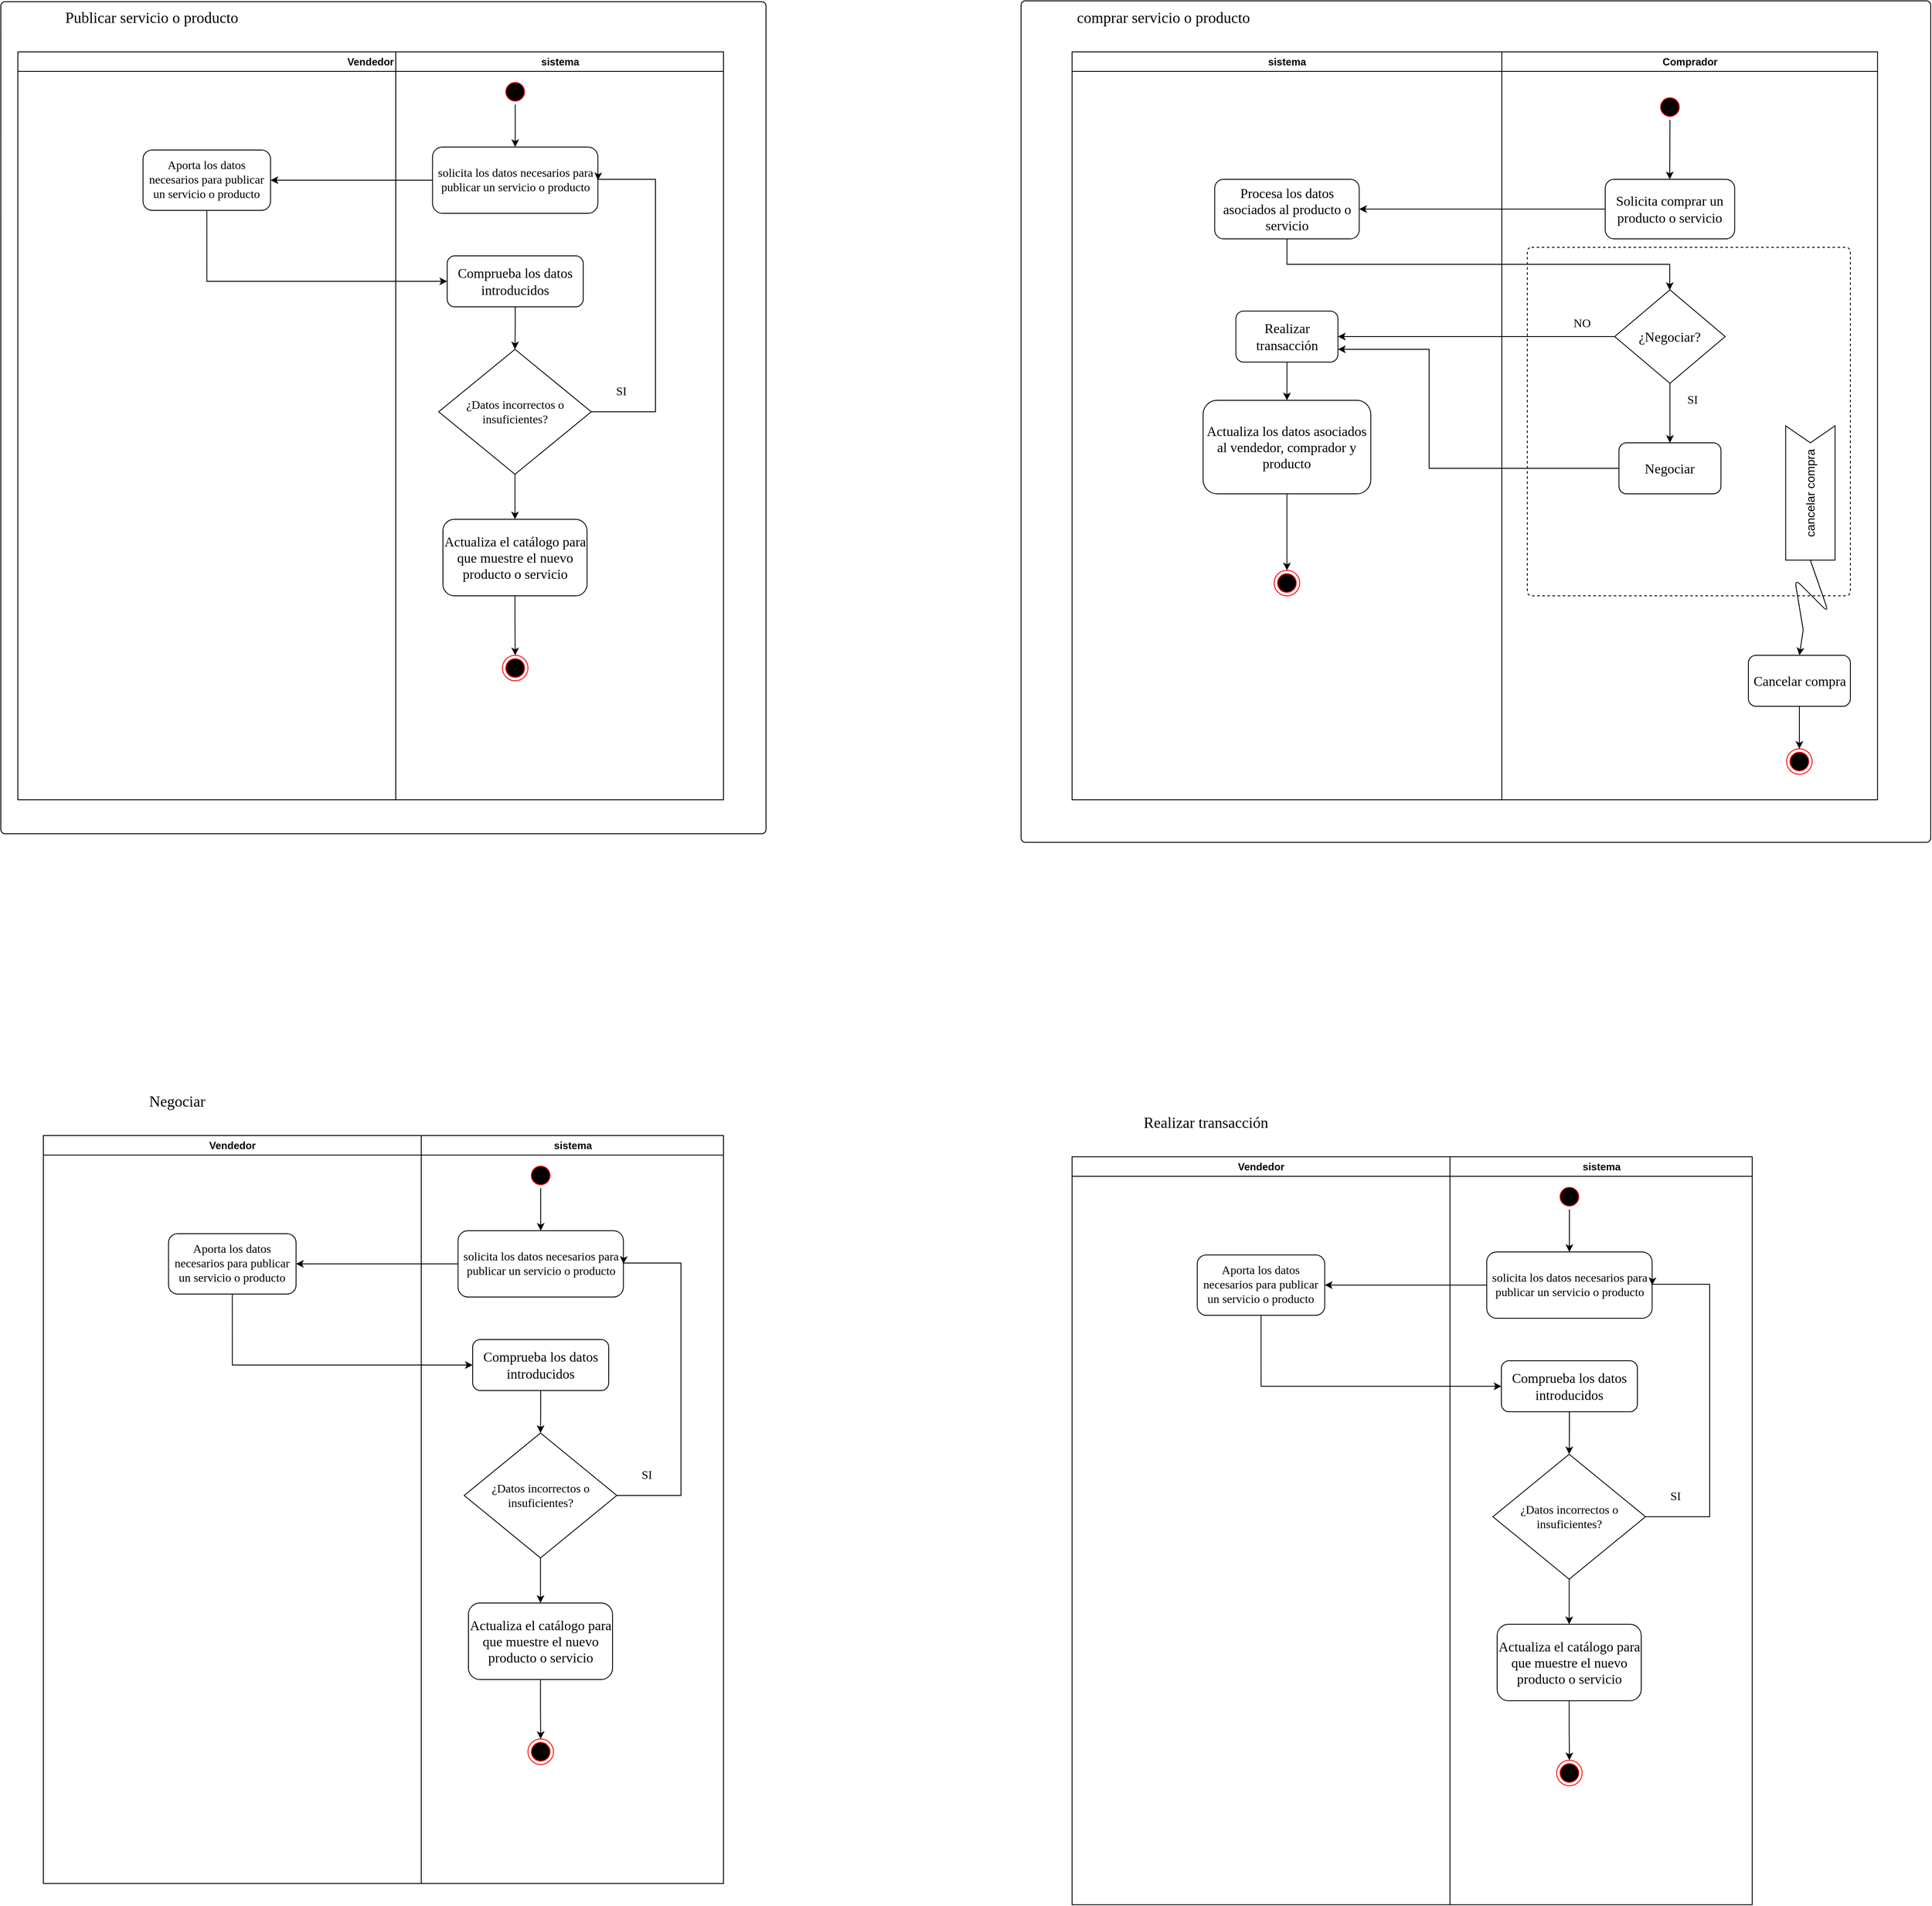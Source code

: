 <mxfile version="14.4.8" type="github">
  <diagram name="Page-1" id="e7e014a7-5840-1c2e-5031-d8a46d1fe8dd">
    <mxGraphModel dx="3939" dy="2149" grid="1" gridSize="10" guides="1" tooltips="1" connect="1" arrows="1" fold="1" page="1" pageScale="1" pageWidth="1169" pageHeight="826" background="#ffffff" math="0" shadow="0">
      <root>
        <mxCell id="0" />
        <mxCell id="1" parent="0" />
        <mxCell id="2" value="Vendedor" style="swimlane;whiteSpace=wrap" parent="1" vertex="1">
          <mxGeometry y="30" width="830" height="880" as="geometry" />
        </mxCell>
        <mxCell id="gee_4Xi57a-n7Dq6tal4-46" value="&lt;font face=&quot;Verdana&quot; style=&quot;font-size: 14px&quot;&gt;Aporta los datos necesarios para&amp;nbsp;&lt;/font&gt;&lt;span style=&quot;font-family: &amp;#34;verdana&amp;#34; ; font-size: 14px&quot;&gt;publicar un servicio o producto&lt;/span&gt;" style="rounded=1;whiteSpace=wrap;html=1;" vertex="1" parent="2">
          <mxGeometry x="147.25" y="115.5" width="150" height="71" as="geometry" />
        </mxCell>
        <mxCell id="gee_4Xi57a-n7Dq6tal4-111" value="" style="html=1;align=center;verticalAlign=top;rounded=1;absoluteArcSize=1;arcSize=10;dashed=0;fillColor=none;" vertex="1" parent="2">
          <mxGeometry x="-20" y="-59" width="900" height="979" as="geometry" />
        </mxCell>
        <mxCell id="3" value="sistema" style="swimlane;whiteSpace=wrap" parent="1" vertex="1">
          <mxGeometry x="444.5" y="30" width="385.5" height="880" as="geometry" />
        </mxCell>
        <mxCell id="13" value="" style="ellipse;shape=startState;fillColor=#000000;strokeColor=#ff0000;" parent="3" vertex="1">
          <mxGeometry x="125.5" y="32" width="30" height="30" as="geometry" />
        </mxCell>
        <mxCell id="gee_4Xi57a-n7Dq6tal4-42" value="&lt;font face=&quot;Verdana&quot;&gt;&lt;span style=&quot;font-size: 14px&quot;&gt;solicita los datos necesarios para publicar un servicio o producto&lt;/span&gt;&lt;/font&gt;" style="rounded=1;whiteSpace=wrap;html=1;" vertex="1" parent="3">
          <mxGeometry x="43.25" y="112" width="194.5" height="78" as="geometry" />
        </mxCell>
        <mxCell id="gee_4Xi57a-n7Dq6tal4-45" value="" style="endArrow=classic;html=1;exitX=0.5;exitY=1;exitDx=0;exitDy=0;" edge="1" parent="3" source="13" target="gee_4Xi57a-n7Dq6tal4-42">
          <mxGeometry width="50" height="50" relative="1" as="geometry">
            <mxPoint x="53.25" y="161" as="sourcePoint" />
            <mxPoint x="-64.5" y="161" as="targetPoint" />
          </mxGeometry>
        </mxCell>
        <mxCell id="gee_4Xi57a-n7Dq6tal4-50" style="edgeStyle=orthogonalEdgeStyle;rounded=0;orthogonalLoop=1;jettySize=auto;html=1;entryX=0.5;entryY=0;entryDx=0;entryDy=0;" edge="1" parent="3" source="gee_4Xi57a-n7Dq6tal4-48" target="gee_4Xi57a-n7Dq6tal4-49">
          <mxGeometry relative="1" as="geometry" />
        </mxCell>
        <mxCell id="gee_4Xi57a-n7Dq6tal4-48" value="&lt;font face=&quot;Verdana&quot; size=&quot;3&quot;&gt;Comprueba los datos introducidos&lt;/font&gt;" style="rounded=1;whiteSpace=wrap;html=1;" vertex="1" parent="3">
          <mxGeometry x="60.5" y="240" width="160" height="60" as="geometry" />
        </mxCell>
        <mxCell id="gee_4Xi57a-n7Dq6tal4-56" style="edgeStyle=orthogonalEdgeStyle;rounded=0;orthogonalLoop=1;jettySize=auto;html=1;entryX=0.5;entryY=0;entryDx=0;entryDy=0;" edge="1" parent="3" source="gee_4Xi57a-n7Dq6tal4-49" target="gee_4Xi57a-n7Dq6tal4-55">
          <mxGeometry relative="1" as="geometry" />
        </mxCell>
        <mxCell id="gee_4Xi57a-n7Dq6tal4-49" value="&lt;font face=&quot;Verdana&quot; style=&quot;font-size: 14px&quot;&gt;¿Datos incorrectos o insuficientes?&lt;/font&gt;" style="rhombus;whiteSpace=wrap;html=1;" vertex="1" parent="3">
          <mxGeometry x="50.5" y="350" width="179.5" height="147" as="geometry" />
        </mxCell>
        <mxCell id="gee_4Xi57a-n7Dq6tal4-53" style="edgeStyle=orthogonalEdgeStyle;rounded=0;orthogonalLoop=1;jettySize=auto;html=1;entryX=1;entryY=0.5;entryDx=0;entryDy=0;" edge="1" parent="3" source="gee_4Xi57a-n7Dq6tal4-49" target="gee_4Xi57a-n7Dq6tal4-42">
          <mxGeometry relative="1" as="geometry">
            <mxPoint x="295.5" y="150" as="targetPoint" />
            <Array as="points">
              <mxPoint x="305.5" y="424" />
              <mxPoint x="305.5" y="150" />
            </Array>
          </mxGeometry>
        </mxCell>
        <mxCell id="gee_4Xi57a-n7Dq6tal4-54" value="&lt;font face=&quot;Verdana&quot; style=&quot;font-size: 14px&quot;&gt;SI&lt;/font&gt;" style="text;html=1;strokeColor=none;fillColor=none;align=center;verticalAlign=middle;whiteSpace=wrap;rounded=0;" vertex="1" parent="3">
          <mxGeometry x="245.5" y="390" width="40" height="20" as="geometry" />
        </mxCell>
        <mxCell id="gee_4Xi57a-n7Dq6tal4-58" style="edgeStyle=orthogonalEdgeStyle;rounded=0;orthogonalLoop=1;jettySize=auto;html=1;entryX=0.5;entryY=0;entryDx=0;entryDy=0;" edge="1" parent="3" source="gee_4Xi57a-n7Dq6tal4-55" target="gee_4Xi57a-n7Dq6tal4-57">
          <mxGeometry relative="1" as="geometry" />
        </mxCell>
        <mxCell id="gee_4Xi57a-n7Dq6tal4-55" value="&lt;font face=&quot;Verdana&quot; size=&quot;3&quot;&gt;Actualiza el catálogo para que muestre el nuevo producto o servicio&lt;/font&gt;" style="rounded=1;whiteSpace=wrap;html=1;" vertex="1" parent="3">
          <mxGeometry x="55.5" y="550" width="169.5" height="90" as="geometry" />
        </mxCell>
        <mxCell id="gee_4Xi57a-n7Dq6tal4-57" value="" style="ellipse;shape=endState;fillColor=#000000;strokeColor=#ff0000" vertex="1" parent="3">
          <mxGeometry x="125.5" y="710" width="30" height="30" as="geometry" />
        </mxCell>
        <mxCell id="gee_4Xi57a-n7Dq6tal4-51" value="&lt;font face=&quot;Verdana&quot; style=&quot;font-size: 18px&quot;&gt;Publicar servicio o producto&lt;/font&gt;" style="text;html=1;strokeColor=none;fillColor=none;align=center;verticalAlign=middle;whiteSpace=wrap;rounded=0;" vertex="1" parent="3">
          <mxGeometry x="-434.5" y="-50" width="295" height="20" as="geometry" />
        </mxCell>
        <mxCell id="4" value="Comprador" style="swimlane;whiteSpace=wrap" parent="1" vertex="1">
          <mxGeometry x="1745.5" y="30" width="441.94" height="880" as="geometry" />
        </mxCell>
        <mxCell id="gee_4Xi57a-n7Dq6tal4-60" value="" style="ellipse;shape=startState;fillColor=#000000;strokeColor=#ff0000;" vertex="1" parent="4">
          <mxGeometry x="182.75" y="50" width="30" height="30" as="geometry" />
        </mxCell>
        <mxCell id="gee_4Xi57a-n7Dq6tal4-75" value="&lt;font face=&quot;Verdana&quot; size=&quot;3&quot;&gt;Solicita comprar un producto o servicio&lt;/font&gt;" style="rounded=1;whiteSpace=wrap;html=1;fillColor=none;" vertex="1" parent="4">
          <mxGeometry x="121.63" y="150" width="152.25" height="70" as="geometry" />
        </mxCell>
        <mxCell id="gee_4Xi57a-n7Dq6tal4-88" style="edgeStyle=orthogonalEdgeStyle;rounded=0;orthogonalLoop=1;jettySize=auto;html=1;entryX=0.5;entryY=0;entryDx=0;entryDy=0;" edge="1" parent="4" source="gee_4Xi57a-n7Dq6tal4-79" target="gee_4Xi57a-n7Dq6tal4-87">
          <mxGeometry relative="1" as="geometry" />
        </mxCell>
        <mxCell id="gee_4Xi57a-n7Dq6tal4-79" value="&lt;font face=&quot;Verdana&quot; size=&quot;3&quot;&gt;¿Negociar?&lt;/font&gt;" style="rhombus;whiteSpace=wrap;html=1;fillColor=none;" vertex="1" parent="4">
          <mxGeometry x="132.75" y="280" width="130" height="110" as="geometry" />
        </mxCell>
        <mxCell id="gee_4Xi57a-n7Dq6tal4-83" value="&lt;font face=&quot;Verdana&quot; style=&quot;font-size: 14px&quot;&gt;NO&lt;/font&gt;" style="text;html=1;strokeColor=none;fillColor=none;align=center;verticalAlign=middle;whiteSpace=wrap;rounded=0;" vertex="1" parent="4">
          <mxGeometry x="74.5" y="310" width="40" height="20" as="geometry" />
        </mxCell>
        <mxCell id="gee_4Xi57a-n7Dq6tal4-87" value="&lt;font face=&quot;Verdana&quot; size=&quot;3&quot;&gt;Negociar&lt;/font&gt;" style="rounded=1;whiteSpace=wrap;html=1;fillColor=none;" vertex="1" parent="4">
          <mxGeometry x="137.75" y="460" width="120" height="60" as="geometry" />
        </mxCell>
        <mxCell id="gee_4Xi57a-n7Dq6tal4-90" value="&lt;font face=&quot;Verdana&quot; style=&quot;font-size: 14px&quot;&gt;SI&lt;/font&gt;" style="text;html=1;strokeColor=none;fillColor=none;align=center;verticalAlign=middle;whiteSpace=wrap;rounded=0;" vertex="1" parent="4">
          <mxGeometry x="204.5" y="400" width="40" height="20" as="geometry" />
        </mxCell>
        <mxCell id="gee_4Xi57a-n7Dq6tal4-95" value="" style="html=1;align=center;verticalAlign=top;rounded=1;absoluteArcSize=1;arcSize=10;dashed=1;fillColor=none;" vertex="1" parent="4">
          <mxGeometry x="30" y="230" width="380" height="410" as="geometry" />
        </mxCell>
        <mxCell id="gee_4Xi57a-n7Dq6tal4-96" value="cancelar compra" style="html=1;shape=mxgraph.infographic.ribbonSimple;notch1=20;notch2=0;align=center;verticalAlign=middle;fontSize=14;fontStyle=0;flipH=1;fillColor=#FFFFFF;rotation=-90;" vertex="1" parent="4">
          <mxGeometry x="283.88" y="490" width="158.06" height="58.06" as="geometry" />
        </mxCell>
        <mxCell id="gee_4Xi57a-n7Dq6tal4-105" value="" style="endArrow=none;html=1;entryX=1;entryY=0.5;entryDx=0;entryDy=0;entryPerimeter=0;" edge="1" parent="4" target="gee_4Xi57a-n7Dq6tal4-96">
          <mxGeometry width="50" height="50" relative="1" as="geometry">
            <mxPoint x="354.5" y="680" as="sourcePoint" />
            <mxPoint x="44.5" y="490" as="targetPoint" />
            <Array as="points">
              <mxPoint x="344.5" y="620" />
              <mxPoint x="384.5" y="660" />
            </Array>
          </mxGeometry>
        </mxCell>
        <mxCell id="gee_4Xi57a-n7Dq6tal4-106" value="&lt;font face=&quot;Verdana&quot; size=&quot;3&quot;&gt;Cancelar compra&lt;/font&gt;" style="rounded=1;whiteSpace=wrap;html=1;fillColor=none;" vertex="1" parent="4">
          <mxGeometry x="290" y="710" width="120" height="60" as="geometry" />
        </mxCell>
        <mxCell id="gee_4Xi57a-n7Dq6tal4-108" value="" style="ellipse;shape=endState;fillColor=#000000;strokeColor=#ff0000" vertex="1" parent="4">
          <mxGeometry x="335" y="820" width="30" height="30" as="geometry" />
        </mxCell>
        <mxCell id="gee_4Xi57a-n7Dq6tal4-109" value="" style="endArrow=classic;html=1;exitX=0.5;exitY=1;exitDx=0;exitDy=0;entryX=0.5;entryY=0;entryDx=0;entryDy=0;" edge="1" parent="4" source="gee_4Xi57a-n7Dq6tal4-106" target="gee_4Xi57a-n7Dq6tal4-108">
          <mxGeometry width="50" height="50" relative="1" as="geometry">
            <mxPoint x="-5.5" y="530" as="sourcePoint" />
            <mxPoint x="44.5" y="480" as="targetPoint" />
          </mxGeometry>
        </mxCell>
        <mxCell id="gee_4Xi57a-n7Dq6tal4-44" value="" style="endArrow=classic;html=1;exitX=0;exitY=0.5;exitDx=0;exitDy=0;entryX=1;entryY=0.5;entryDx=0;entryDy=0;" edge="1" parent="1" source="gee_4Xi57a-n7Dq6tal4-42" target="gee_4Xi57a-n7Dq6tal4-46">
          <mxGeometry width="50" height="50" relative="1" as="geometry">
            <mxPoint x="620" y="420" as="sourcePoint" />
            <mxPoint x="370" y="181" as="targetPoint" />
          </mxGeometry>
        </mxCell>
        <mxCell id="gee_4Xi57a-n7Dq6tal4-47" style="edgeStyle=orthogonalEdgeStyle;rounded=0;orthogonalLoop=1;jettySize=auto;html=1;exitX=0.5;exitY=1;exitDx=0;exitDy=0;entryX=0;entryY=0.5;entryDx=0;entryDy=0;" edge="1" parent="1" source="gee_4Xi57a-n7Dq6tal4-46" target="gee_4Xi57a-n7Dq6tal4-48">
          <mxGeometry relative="1" as="geometry">
            <mxPoint x="490" y="300" as="targetPoint" />
            <Array as="points">
              <mxPoint x="222" y="300" />
            </Array>
          </mxGeometry>
        </mxCell>
        <mxCell id="gee_4Xi57a-n7Dq6tal4-52" value="&lt;font face=&quot;Verdana&quot; style=&quot;font-size: 18px&quot;&gt;comprar servicio o producto&lt;/font&gt;" style="text;html=1;strokeColor=none;fillColor=none;align=center;verticalAlign=middle;whiteSpace=wrap;rounded=0;" vertex="1" parent="1">
          <mxGeometry x="1200" y="-20" width="295" height="20" as="geometry" />
        </mxCell>
        <mxCell id="gee_4Xi57a-n7Dq6tal4-59" value="sistema" style="swimlane;whiteSpace=wrap" vertex="1" parent="1">
          <mxGeometry x="1240" y="30" width="505.5" height="880" as="geometry" />
        </mxCell>
        <mxCell id="gee_4Xi57a-n7Dq6tal4-62" value="" style="endArrow=classic;html=1;exitX=0.5;exitY=1;exitDx=0;exitDy=0;" edge="1" parent="gee_4Xi57a-n7Dq6tal4-59" source="gee_4Xi57a-n7Dq6tal4-60">
          <mxGeometry width="50" height="50" relative="1" as="geometry">
            <mxPoint x="53.25" y="161" as="sourcePoint" />
            <mxPoint x="703" y="150" as="targetPoint" />
          </mxGeometry>
        </mxCell>
        <mxCell id="gee_4Xi57a-n7Dq6tal4-71" value="" style="ellipse;shape=endState;fillColor=#000000;strokeColor=#ff0000" vertex="1" parent="gee_4Xi57a-n7Dq6tal4-59">
          <mxGeometry x="237.75" y="610" width="30" height="30" as="geometry" />
        </mxCell>
        <mxCell id="gee_4Xi57a-n7Dq6tal4-76" value="&lt;font face=&quot;Verdana&quot; size=&quot;3&quot;&gt;Procesa los datos asociados al producto o servicio&lt;/font&gt;" style="rounded=1;whiteSpace=wrap;html=1;fillColor=none;" vertex="1" parent="gee_4Xi57a-n7Dq6tal4-59">
          <mxGeometry x="167.75" y="150" width="170" height="70" as="geometry" />
        </mxCell>
        <mxCell id="gee_4Xi57a-n7Dq6tal4-85" style="edgeStyle=orthogonalEdgeStyle;rounded=0;orthogonalLoop=1;jettySize=auto;html=1;entryX=0.5;entryY=0;entryDx=0;entryDy=0;" edge="1" parent="gee_4Xi57a-n7Dq6tal4-59" source="gee_4Xi57a-n7Dq6tal4-81" target="gee_4Xi57a-n7Dq6tal4-84">
          <mxGeometry relative="1" as="geometry" />
        </mxCell>
        <mxCell id="gee_4Xi57a-n7Dq6tal4-81" value="&lt;font face=&quot;Verdana&quot; size=&quot;3&quot;&gt;Realizar transacción&lt;/font&gt;" style="rounded=1;whiteSpace=wrap;html=1;fillColor=none;" vertex="1" parent="gee_4Xi57a-n7Dq6tal4-59">
          <mxGeometry x="192.75" y="305" width="120" height="60" as="geometry" />
        </mxCell>
        <mxCell id="gee_4Xi57a-n7Dq6tal4-86" style="edgeStyle=orthogonalEdgeStyle;rounded=0;orthogonalLoop=1;jettySize=auto;html=1;entryX=0.5;entryY=0;entryDx=0;entryDy=0;" edge="1" parent="gee_4Xi57a-n7Dq6tal4-59" source="gee_4Xi57a-n7Dq6tal4-84" target="gee_4Xi57a-n7Dq6tal4-71">
          <mxGeometry relative="1" as="geometry" />
        </mxCell>
        <mxCell id="gee_4Xi57a-n7Dq6tal4-84" value="&lt;font face=&quot;Verdana&quot; size=&quot;3&quot;&gt;Actualiza los datos asociados al vendedor, comprador y producto&lt;/font&gt;" style="rounded=1;whiteSpace=wrap;html=1;fillColor=none;" vertex="1" parent="gee_4Xi57a-n7Dq6tal4-59">
          <mxGeometry x="154.12" y="410" width="197.25" height="110" as="geometry" />
        </mxCell>
        <mxCell id="gee_4Xi57a-n7Dq6tal4-77" style="edgeStyle=orthogonalEdgeStyle;rounded=0;orthogonalLoop=1;jettySize=auto;html=1;" edge="1" parent="1" source="gee_4Xi57a-n7Dq6tal4-75" target="gee_4Xi57a-n7Dq6tal4-76">
          <mxGeometry relative="1" as="geometry" />
        </mxCell>
        <mxCell id="gee_4Xi57a-n7Dq6tal4-80" style="edgeStyle=orthogonalEdgeStyle;rounded=0;orthogonalLoop=1;jettySize=auto;html=1;" edge="1" parent="1" source="gee_4Xi57a-n7Dq6tal4-76" target="gee_4Xi57a-n7Dq6tal4-79">
          <mxGeometry relative="1" as="geometry">
            <mxPoint x="1860" y="350" as="targetPoint" />
            <Array as="points">
              <mxPoint x="1493" y="280" />
              <mxPoint x="1943" y="280" />
            </Array>
          </mxGeometry>
        </mxCell>
        <mxCell id="gee_4Xi57a-n7Dq6tal4-82" style="edgeStyle=orthogonalEdgeStyle;rounded=0;orthogonalLoop=1;jettySize=auto;html=1;entryX=1;entryY=0.5;entryDx=0;entryDy=0;" edge="1" parent="1" source="gee_4Xi57a-n7Dq6tal4-79" target="gee_4Xi57a-n7Dq6tal4-81">
          <mxGeometry relative="1" as="geometry" />
        </mxCell>
        <mxCell id="gee_4Xi57a-n7Dq6tal4-89" style="edgeStyle=orthogonalEdgeStyle;rounded=0;orthogonalLoop=1;jettySize=auto;html=1;entryX=1;entryY=0.75;entryDx=0;entryDy=0;" edge="1" parent="1" source="gee_4Xi57a-n7Dq6tal4-87" target="gee_4Xi57a-n7Dq6tal4-81">
          <mxGeometry relative="1" as="geometry">
            <mxPoint x="1650" y="380" as="targetPoint" />
            <Array as="points">
              <mxPoint x="1660" y="520" />
              <mxPoint x="1660" y="380" />
            </Array>
          </mxGeometry>
        </mxCell>
        <mxCell id="gee_4Xi57a-n7Dq6tal4-107" value="" style="endArrow=classic;html=1;entryX=0.5;entryY=0;entryDx=0;entryDy=0;" edge="1" parent="1" target="gee_4Xi57a-n7Dq6tal4-106">
          <mxGeometry width="50" height="50" relative="1" as="geometry">
            <mxPoint x="2100" y="710" as="sourcePoint" />
            <mxPoint x="1790" y="510" as="targetPoint" />
          </mxGeometry>
        </mxCell>
        <mxCell id="gee_4Xi57a-n7Dq6tal4-110" value="" style="html=1;align=center;verticalAlign=top;rounded=1;absoluteArcSize=1;arcSize=10;dashed=0;fillColor=none;" vertex="1" parent="1">
          <mxGeometry x="1180" y="-30" width="1070" height="990" as="geometry" />
        </mxCell>
        <mxCell id="gee_4Xi57a-n7Dq6tal4-112" value="Vendedor" style="swimlane;whiteSpace=wrap" vertex="1" parent="1">
          <mxGeometry x="30" y="1305" width="444.5" height="880" as="geometry" />
        </mxCell>
        <mxCell id="gee_4Xi57a-n7Dq6tal4-113" value="&lt;font face=&quot;Verdana&quot; style=&quot;font-size: 14px&quot;&gt;Aporta los datos necesarios para&amp;nbsp;&lt;/font&gt;&lt;span style=&quot;font-family: &amp;#34;verdana&amp;#34; ; font-size: 14px&quot;&gt;publicar un servicio o producto&lt;/span&gt;" style="rounded=1;whiteSpace=wrap;html=1;" vertex="1" parent="gee_4Xi57a-n7Dq6tal4-112">
          <mxGeometry x="147.25" y="115.5" width="150" height="71" as="geometry" />
        </mxCell>
        <mxCell id="gee_4Xi57a-n7Dq6tal4-114" value="sistema" style="swimlane;whiteSpace=wrap" vertex="1" parent="1">
          <mxGeometry x="474.5" y="1305" width="355.5" height="880" as="geometry" />
        </mxCell>
        <mxCell id="gee_4Xi57a-n7Dq6tal4-115" value="" style="ellipse;shape=startState;fillColor=#000000;strokeColor=#ff0000;" vertex="1" parent="gee_4Xi57a-n7Dq6tal4-114">
          <mxGeometry x="125.5" y="32" width="30" height="30" as="geometry" />
        </mxCell>
        <mxCell id="gee_4Xi57a-n7Dq6tal4-116" value="&lt;font face=&quot;Verdana&quot;&gt;&lt;span style=&quot;font-size: 14px&quot;&gt;solicita los datos necesarios para publicar un servicio o producto&lt;/span&gt;&lt;/font&gt;" style="rounded=1;whiteSpace=wrap;html=1;" vertex="1" parent="gee_4Xi57a-n7Dq6tal4-114">
          <mxGeometry x="43.25" y="112" width="194.5" height="78" as="geometry" />
        </mxCell>
        <mxCell id="gee_4Xi57a-n7Dq6tal4-117" value="" style="endArrow=classic;html=1;exitX=0.5;exitY=1;exitDx=0;exitDy=0;" edge="1" parent="gee_4Xi57a-n7Dq6tal4-114" source="gee_4Xi57a-n7Dq6tal4-115" target="gee_4Xi57a-n7Dq6tal4-116">
          <mxGeometry width="50" height="50" relative="1" as="geometry">
            <mxPoint x="53.25" y="161" as="sourcePoint" />
            <mxPoint x="-64.5" y="161" as="targetPoint" />
          </mxGeometry>
        </mxCell>
        <mxCell id="gee_4Xi57a-n7Dq6tal4-118" style="edgeStyle=orthogonalEdgeStyle;rounded=0;orthogonalLoop=1;jettySize=auto;html=1;entryX=0.5;entryY=0;entryDx=0;entryDy=0;" edge="1" parent="gee_4Xi57a-n7Dq6tal4-114" source="gee_4Xi57a-n7Dq6tal4-119" target="gee_4Xi57a-n7Dq6tal4-121">
          <mxGeometry relative="1" as="geometry" />
        </mxCell>
        <mxCell id="gee_4Xi57a-n7Dq6tal4-119" value="&lt;font face=&quot;Verdana&quot; size=&quot;3&quot;&gt;Comprueba los datos introducidos&lt;/font&gt;" style="rounded=1;whiteSpace=wrap;html=1;" vertex="1" parent="gee_4Xi57a-n7Dq6tal4-114">
          <mxGeometry x="60.5" y="240" width="160" height="60" as="geometry" />
        </mxCell>
        <mxCell id="gee_4Xi57a-n7Dq6tal4-120" style="edgeStyle=orthogonalEdgeStyle;rounded=0;orthogonalLoop=1;jettySize=auto;html=1;entryX=0.5;entryY=0;entryDx=0;entryDy=0;" edge="1" parent="gee_4Xi57a-n7Dq6tal4-114" source="gee_4Xi57a-n7Dq6tal4-121" target="gee_4Xi57a-n7Dq6tal4-125">
          <mxGeometry relative="1" as="geometry" />
        </mxCell>
        <mxCell id="gee_4Xi57a-n7Dq6tal4-121" value="&lt;font face=&quot;Verdana&quot; style=&quot;font-size: 14px&quot;&gt;¿Datos incorrectos o insuficientes?&lt;/font&gt;" style="rhombus;whiteSpace=wrap;html=1;" vertex="1" parent="gee_4Xi57a-n7Dq6tal4-114">
          <mxGeometry x="50.5" y="350" width="179.5" height="147" as="geometry" />
        </mxCell>
        <mxCell id="gee_4Xi57a-n7Dq6tal4-122" style="edgeStyle=orthogonalEdgeStyle;rounded=0;orthogonalLoop=1;jettySize=auto;html=1;entryX=1;entryY=0.5;entryDx=0;entryDy=0;" edge="1" parent="gee_4Xi57a-n7Dq6tal4-114" source="gee_4Xi57a-n7Dq6tal4-121" target="gee_4Xi57a-n7Dq6tal4-116">
          <mxGeometry relative="1" as="geometry">
            <mxPoint x="295.5" y="150" as="targetPoint" />
            <Array as="points">
              <mxPoint x="305.5" y="424" />
              <mxPoint x="305.5" y="150" />
            </Array>
          </mxGeometry>
        </mxCell>
        <mxCell id="gee_4Xi57a-n7Dq6tal4-123" value="&lt;font face=&quot;Verdana&quot; style=&quot;font-size: 14px&quot;&gt;SI&lt;/font&gt;" style="text;html=1;strokeColor=none;fillColor=none;align=center;verticalAlign=middle;whiteSpace=wrap;rounded=0;" vertex="1" parent="gee_4Xi57a-n7Dq6tal4-114">
          <mxGeometry x="245.5" y="390" width="40" height="20" as="geometry" />
        </mxCell>
        <mxCell id="gee_4Xi57a-n7Dq6tal4-124" style="edgeStyle=orthogonalEdgeStyle;rounded=0;orthogonalLoop=1;jettySize=auto;html=1;entryX=0.5;entryY=0;entryDx=0;entryDy=0;" edge="1" parent="gee_4Xi57a-n7Dq6tal4-114" source="gee_4Xi57a-n7Dq6tal4-125" target="gee_4Xi57a-n7Dq6tal4-126">
          <mxGeometry relative="1" as="geometry" />
        </mxCell>
        <mxCell id="gee_4Xi57a-n7Dq6tal4-125" value="&lt;font face=&quot;Verdana&quot; size=&quot;3&quot;&gt;Actualiza el catálogo para que muestre el nuevo producto o servicio&lt;/font&gt;" style="rounded=1;whiteSpace=wrap;html=1;" vertex="1" parent="gee_4Xi57a-n7Dq6tal4-114">
          <mxGeometry x="55.5" y="550" width="169.5" height="90" as="geometry" />
        </mxCell>
        <mxCell id="gee_4Xi57a-n7Dq6tal4-126" value="" style="ellipse;shape=endState;fillColor=#000000;strokeColor=#ff0000" vertex="1" parent="gee_4Xi57a-n7Dq6tal4-114">
          <mxGeometry x="125.5" y="710" width="30" height="30" as="geometry" />
        </mxCell>
        <mxCell id="gee_4Xi57a-n7Dq6tal4-127" value="&lt;font face=&quot;Verdana&quot; style=&quot;font-size: 18px&quot;&gt;Negociar&lt;/font&gt;" style="text;html=1;strokeColor=none;fillColor=none;align=center;verticalAlign=middle;whiteSpace=wrap;rounded=0;" vertex="1" parent="gee_4Xi57a-n7Dq6tal4-114">
          <mxGeometry x="-434.5" y="-50" width="295" height="20" as="geometry" />
        </mxCell>
        <mxCell id="gee_4Xi57a-n7Dq6tal4-128" value="" style="endArrow=classic;html=1;exitX=0;exitY=0.5;exitDx=0;exitDy=0;entryX=1;entryY=0.5;entryDx=0;entryDy=0;" edge="1" parent="1" source="gee_4Xi57a-n7Dq6tal4-116" target="gee_4Xi57a-n7Dq6tal4-113">
          <mxGeometry width="50" height="50" relative="1" as="geometry">
            <mxPoint x="650" y="1695" as="sourcePoint" />
            <mxPoint x="400" y="1456" as="targetPoint" />
          </mxGeometry>
        </mxCell>
        <mxCell id="gee_4Xi57a-n7Dq6tal4-129" style="edgeStyle=orthogonalEdgeStyle;rounded=0;orthogonalLoop=1;jettySize=auto;html=1;exitX=0.5;exitY=1;exitDx=0;exitDy=0;entryX=0;entryY=0.5;entryDx=0;entryDy=0;" edge="1" parent="1" source="gee_4Xi57a-n7Dq6tal4-113" target="gee_4Xi57a-n7Dq6tal4-119">
          <mxGeometry relative="1" as="geometry">
            <mxPoint x="520" y="1575" as="targetPoint" />
            <Array as="points">
              <mxPoint x="252" y="1575" />
            </Array>
          </mxGeometry>
        </mxCell>
        <mxCell id="gee_4Xi57a-n7Dq6tal4-130" value="Vendedor" style="swimlane;whiteSpace=wrap" vertex="1" parent="1">
          <mxGeometry x="1240" y="1330" width="444.5" height="880" as="geometry" />
        </mxCell>
        <mxCell id="gee_4Xi57a-n7Dq6tal4-131" value="&lt;font face=&quot;Verdana&quot; style=&quot;font-size: 14px&quot;&gt;Aporta los datos necesarios para&amp;nbsp;&lt;/font&gt;&lt;span style=&quot;font-family: &amp;#34;verdana&amp;#34; ; font-size: 14px&quot;&gt;publicar un servicio o producto&lt;/span&gt;" style="rounded=1;whiteSpace=wrap;html=1;" vertex="1" parent="gee_4Xi57a-n7Dq6tal4-130">
          <mxGeometry x="147.25" y="115.5" width="150" height="71" as="geometry" />
        </mxCell>
        <mxCell id="gee_4Xi57a-n7Dq6tal4-132" value="sistema" style="swimlane;whiteSpace=wrap" vertex="1" parent="1">
          <mxGeometry x="1684.5" y="1330" width="355.5" height="880" as="geometry" />
        </mxCell>
        <mxCell id="gee_4Xi57a-n7Dq6tal4-133" value="" style="ellipse;shape=startState;fillColor=#000000;strokeColor=#ff0000;" vertex="1" parent="gee_4Xi57a-n7Dq6tal4-132">
          <mxGeometry x="125.5" y="32" width="30" height="30" as="geometry" />
        </mxCell>
        <mxCell id="gee_4Xi57a-n7Dq6tal4-134" value="&lt;font face=&quot;Verdana&quot;&gt;&lt;span style=&quot;font-size: 14px&quot;&gt;solicita los datos necesarios para publicar un servicio o producto&lt;/span&gt;&lt;/font&gt;" style="rounded=1;whiteSpace=wrap;html=1;" vertex="1" parent="gee_4Xi57a-n7Dq6tal4-132">
          <mxGeometry x="43.25" y="112" width="194.5" height="78" as="geometry" />
        </mxCell>
        <mxCell id="gee_4Xi57a-n7Dq6tal4-135" value="" style="endArrow=classic;html=1;exitX=0.5;exitY=1;exitDx=0;exitDy=0;" edge="1" parent="gee_4Xi57a-n7Dq6tal4-132" source="gee_4Xi57a-n7Dq6tal4-133" target="gee_4Xi57a-n7Dq6tal4-134">
          <mxGeometry width="50" height="50" relative="1" as="geometry">
            <mxPoint x="53.25" y="161" as="sourcePoint" />
            <mxPoint x="-64.5" y="161" as="targetPoint" />
          </mxGeometry>
        </mxCell>
        <mxCell id="gee_4Xi57a-n7Dq6tal4-136" style="edgeStyle=orthogonalEdgeStyle;rounded=0;orthogonalLoop=1;jettySize=auto;html=1;entryX=0.5;entryY=0;entryDx=0;entryDy=0;" edge="1" parent="gee_4Xi57a-n7Dq6tal4-132" source="gee_4Xi57a-n7Dq6tal4-137" target="gee_4Xi57a-n7Dq6tal4-139">
          <mxGeometry relative="1" as="geometry" />
        </mxCell>
        <mxCell id="gee_4Xi57a-n7Dq6tal4-137" value="&lt;font face=&quot;Verdana&quot; size=&quot;3&quot;&gt;Comprueba los datos introducidos&lt;/font&gt;" style="rounded=1;whiteSpace=wrap;html=1;" vertex="1" parent="gee_4Xi57a-n7Dq6tal4-132">
          <mxGeometry x="60.5" y="240" width="160" height="60" as="geometry" />
        </mxCell>
        <mxCell id="gee_4Xi57a-n7Dq6tal4-138" style="edgeStyle=orthogonalEdgeStyle;rounded=0;orthogonalLoop=1;jettySize=auto;html=1;entryX=0.5;entryY=0;entryDx=0;entryDy=0;" edge="1" parent="gee_4Xi57a-n7Dq6tal4-132" source="gee_4Xi57a-n7Dq6tal4-139" target="gee_4Xi57a-n7Dq6tal4-143">
          <mxGeometry relative="1" as="geometry" />
        </mxCell>
        <mxCell id="gee_4Xi57a-n7Dq6tal4-139" value="&lt;font face=&quot;Verdana&quot; style=&quot;font-size: 14px&quot;&gt;¿Datos incorrectos o insuficientes?&lt;/font&gt;" style="rhombus;whiteSpace=wrap;html=1;" vertex="1" parent="gee_4Xi57a-n7Dq6tal4-132">
          <mxGeometry x="50.5" y="350" width="179.5" height="147" as="geometry" />
        </mxCell>
        <mxCell id="gee_4Xi57a-n7Dq6tal4-140" style="edgeStyle=orthogonalEdgeStyle;rounded=0;orthogonalLoop=1;jettySize=auto;html=1;entryX=1;entryY=0.5;entryDx=0;entryDy=0;" edge="1" parent="gee_4Xi57a-n7Dq6tal4-132" source="gee_4Xi57a-n7Dq6tal4-139" target="gee_4Xi57a-n7Dq6tal4-134">
          <mxGeometry relative="1" as="geometry">
            <mxPoint x="295.5" y="150" as="targetPoint" />
            <Array as="points">
              <mxPoint x="305.5" y="424" />
              <mxPoint x="305.5" y="150" />
            </Array>
          </mxGeometry>
        </mxCell>
        <mxCell id="gee_4Xi57a-n7Dq6tal4-141" value="&lt;font face=&quot;Verdana&quot; style=&quot;font-size: 14px&quot;&gt;SI&lt;/font&gt;" style="text;html=1;strokeColor=none;fillColor=none;align=center;verticalAlign=middle;whiteSpace=wrap;rounded=0;" vertex="1" parent="gee_4Xi57a-n7Dq6tal4-132">
          <mxGeometry x="245.5" y="390" width="40" height="20" as="geometry" />
        </mxCell>
        <mxCell id="gee_4Xi57a-n7Dq6tal4-142" style="edgeStyle=orthogonalEdgeStyle;rounded=0;orthogonalLoop=1;jettySize=auto;html=1;entryX=0.5;entryY=0;entryDx=0;entryDy=0;" edge="1" parent="gee_4Xi57a-n7Dq6tal4-132" source="gee_4Xi57a-n7Dq6tal4-143" target="gee_4Xi57a-n7Dq6tal4-144">
          <mxGeometry relative="1" as="geometry" />
        </mxCell>
        <mxCell id="gee_4Xi57a-n7Dq6tal4-143" value="&lt;font face=&quot;Verdana&quot; size=&quot;3&quot;&gt;Actualiza el catálogo para que muestre el nuevo producto o servicio&lt;/font&gt;" style="rounded=1;whiteSpace=wrap;html=1;" vertex="1" parent="gee_4Xi57a-n7Dq6tal4-132">
          <mxGeometry x="55.5" y="550" width="169.5" height="90" as="geometry" />
        </mxCell>
        <mxCell id="gee_4Xi57a-n7Dq6tal4-144" value="" style="ellipse;shape=endState;fillColor=#000000;strokeColor=#ff0000" vertex="1" parent="gee_4Xi57a-n7Dq6tal4-132">
          <mxGeometry x="125.5" y="710" width="30" height="30" as="geometry" />
        </mxCell>
        <mxCell id="gee_4Xi57a-n7Dq6tal4-145" value="&lt;font face=&quot;Verdana&quot; style=&quot;font-size: 18px&quot;&gt;Realizar transacción&lt;/font&gt;" style="text;html=1;strokeColor=none;fillColor=none;align=center;verticalAlign=middle;whiteSpace=wrap;rounded=0;" vertex="1" parent="gee_4Xi57a-n7Dq6tal4-132">
          <mxGeometry x="-434.5" y="-50" width="295" height="20" as="geometry" />
        </mxCell>
        <mxCell id="gee_4Xi57a-n7Dq6tal4-146" value="" style="endArrow=classic;html=1;exitX=0;exitY=0.5;exitDx=0;exitDy=0;entryX=1;entryY=0.5;entryDx=0;entryDy=0;" edge="1" parent="1" source="gee_4Xi57a-n7Dq6tal4-134" target="gee_4Xi57a-n7Dq6tal4-131">
          <mxGeometry width="50" height="50" relative="1" as="geometry">
            <mxPoint x="1860" y="1720" as="sourcePoint" />
            <mxPoint x="1610" y="1481" as="targetPoint" />
          </mxGeometry>
        </mxCell>
        <mxCell id="gee_4Xi57a-n7Dq6tal4-147" style="edgeStyle=orthogonalEdgeStyle;rounded=0;orthogonalLoop=1;jettySize=auto;html=1;exitX=0.5;exitY=1;exitDx=0;exitDy=0;entryX=0;entryY=0.5;entryDx=0;entryDy=0;" edge="1" parent="1" source="gee_4Xi57a-n7Dq6tal4-131" target="gee_4Xi57a-n7Dq6tal4-137">
          <mxGeometry relative="1" as="geometry">
            <mxPoint x="1730" y="1600" as="targetPoint" />
            <Array as="points">
              <mxPoint x="1462" y="1600" />
            </Array>
          </mxGeometry>
        </mxCell>
      </root>
    </mxGraphModel>
  </diagram>
</mxfile>
